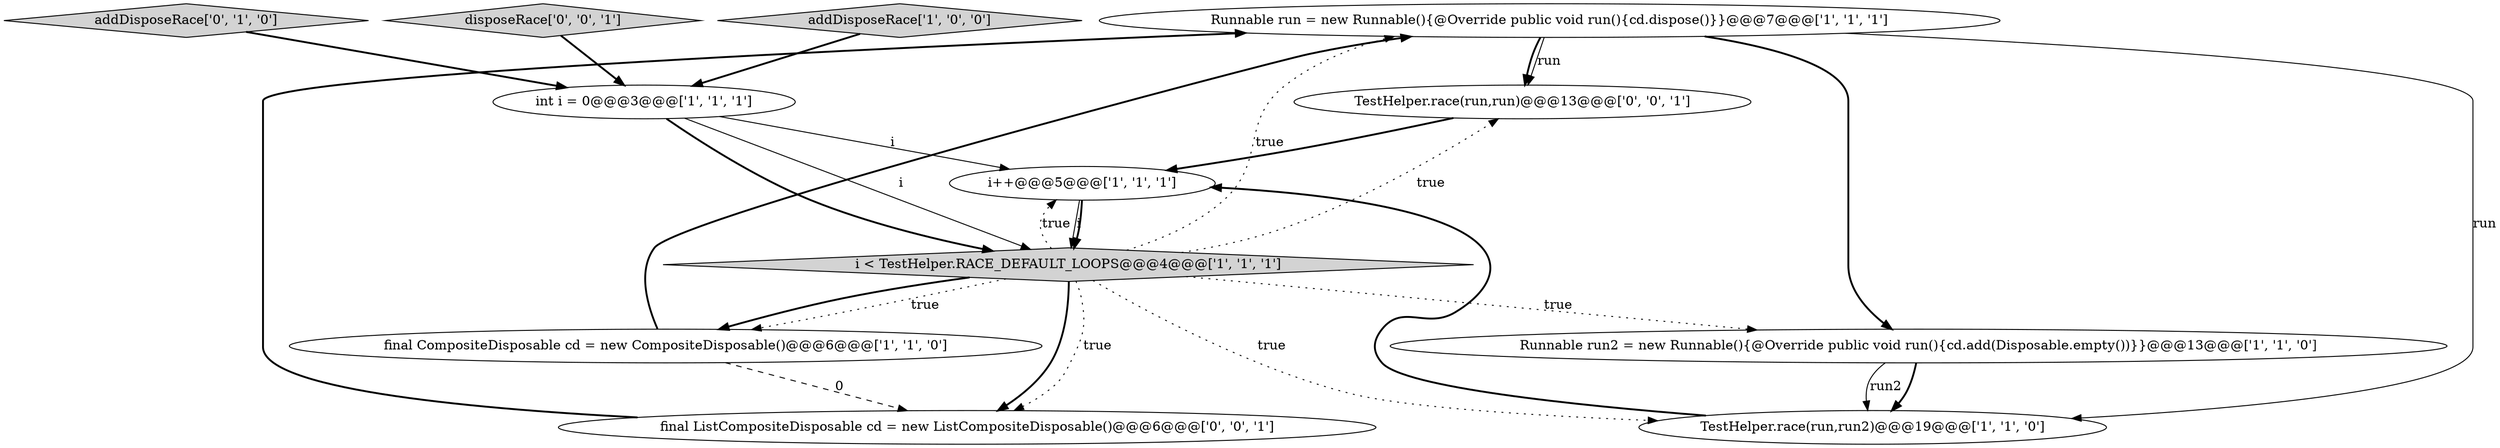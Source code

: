digraph {
7 [style = filled, label = "Runnable run = new Runnable(){@Override public void run(){cd.dispose()}}@@@7@@@['1', '1', '1']", fillcolor = white, shape = ellipse image = "AAA0AAABBB1BBB"];
9 [style = filled, label = "TestHelper.race(run,run)@@@13@@@['0', '0', '1']", fillcolor = white, shape = ellipse image = "AAA0AAABBB3BBB"];
3 [style = filled, label = "final CompositeDisposable cd = new CompositeDisposable()@@@6@@@['1', '1', '0']", fillcolor = white, shape = ellipse image = "AAA0AAABBB1BBB"];
6 [style = filled, label = "addDisposeRace['1', '0', '0']", fillcolor = lightgray, shape = diamond image = "AAA0AAABBB1BBB"];
4 [style = filled, label = "i++@@@5@@@['1', '1', '1']", fillcolor = white, shape = ellipse image = "AAA0AAABBB1BBB"];
8 [style = filled, label = "addDisposeRace['0', '1', '0']", fillcolor = lightgray, shape = diamond image = "AAA0AAABBB2BBB"];
1 [style = filled, label = "TestHelper.race(run,run2)@@@19@@@['1', '1', '0']", fillcolor = white, shape = ellipse image = "AAA0AAABBB1BBB"];
10 [style = filled, label = "disposeRace['0', '0', '1']", fillcolor = lightgray, shape = diamond image = "AAA0AAABBB3BBB"];
2 [style = filled, label = "int i = 0@@@3@@@['1', '1', '1']", fillcolor = white, shape = ellipse image = "AAA0AAABBB1BBB"];
5 [style = filled, label = "Runnable run2 = new Runnable(){@Override public void run(){cd.add(Disposable.empty())}}@@@13@@@['1', '1', '0']", fillcolor = white, shape = ellipse image = "AAA0AAABBB1BBB"];
11 [style = filled, label = "final ListCompositeDisposable cd = new ListCompositeDisposable()@@@6@@@['0', '0', '1']", fillcolor = white, shape = ellipse image = "AAA0AAABBB3BBB"];
0 [style = filled, label = "i < TestHelper.RACE_DEFAULT_LOOPS@@@4@@@['1', '1', '1']", fillcolor = lightgray, shape = diamond image = "AAA0AAABBB1BBB"];
0->1 [style = dotted, label="true"];
10->2 [style = bold, label=""];
9->4 [style = bold, label=""];
7->9 [style = bold, label=""];
7->9 [style = solid, label="run"];
5->1 [style = bold, label=""];
0->7 [style = dotted, label="true"];
4->0 [style = solid, label="i"];
0->3 [style = dotted, label="true"];
2->0 [style = solid, label="i"];
3->11 [style = dashed, label="0"];
0->3 [style = bold, label=""];
3->7 [style = bold, label=""];
0->11 [style = bold, label=""];
6->2 [style = bold, label=""];
11->7 [style = bold, label=""];
0->5 [style = dotted, label="true"];
8->2 [style = bold, label=""];
0->9 [style = dotted, label="true"];
2->4 [style = solid, label="i"];
0->11 [style = dotted, label="true"];
1->4 [style = bold, label=""];
7->5 [style = bold, label=""];
2->0 [style = bold, label=""];
7->1 [style = solid, label="run"];
0->4 [style = dotted, label="true"];
5->1 [style = solid, label="run2"];
4->0 [style = bold, label=""];
}
